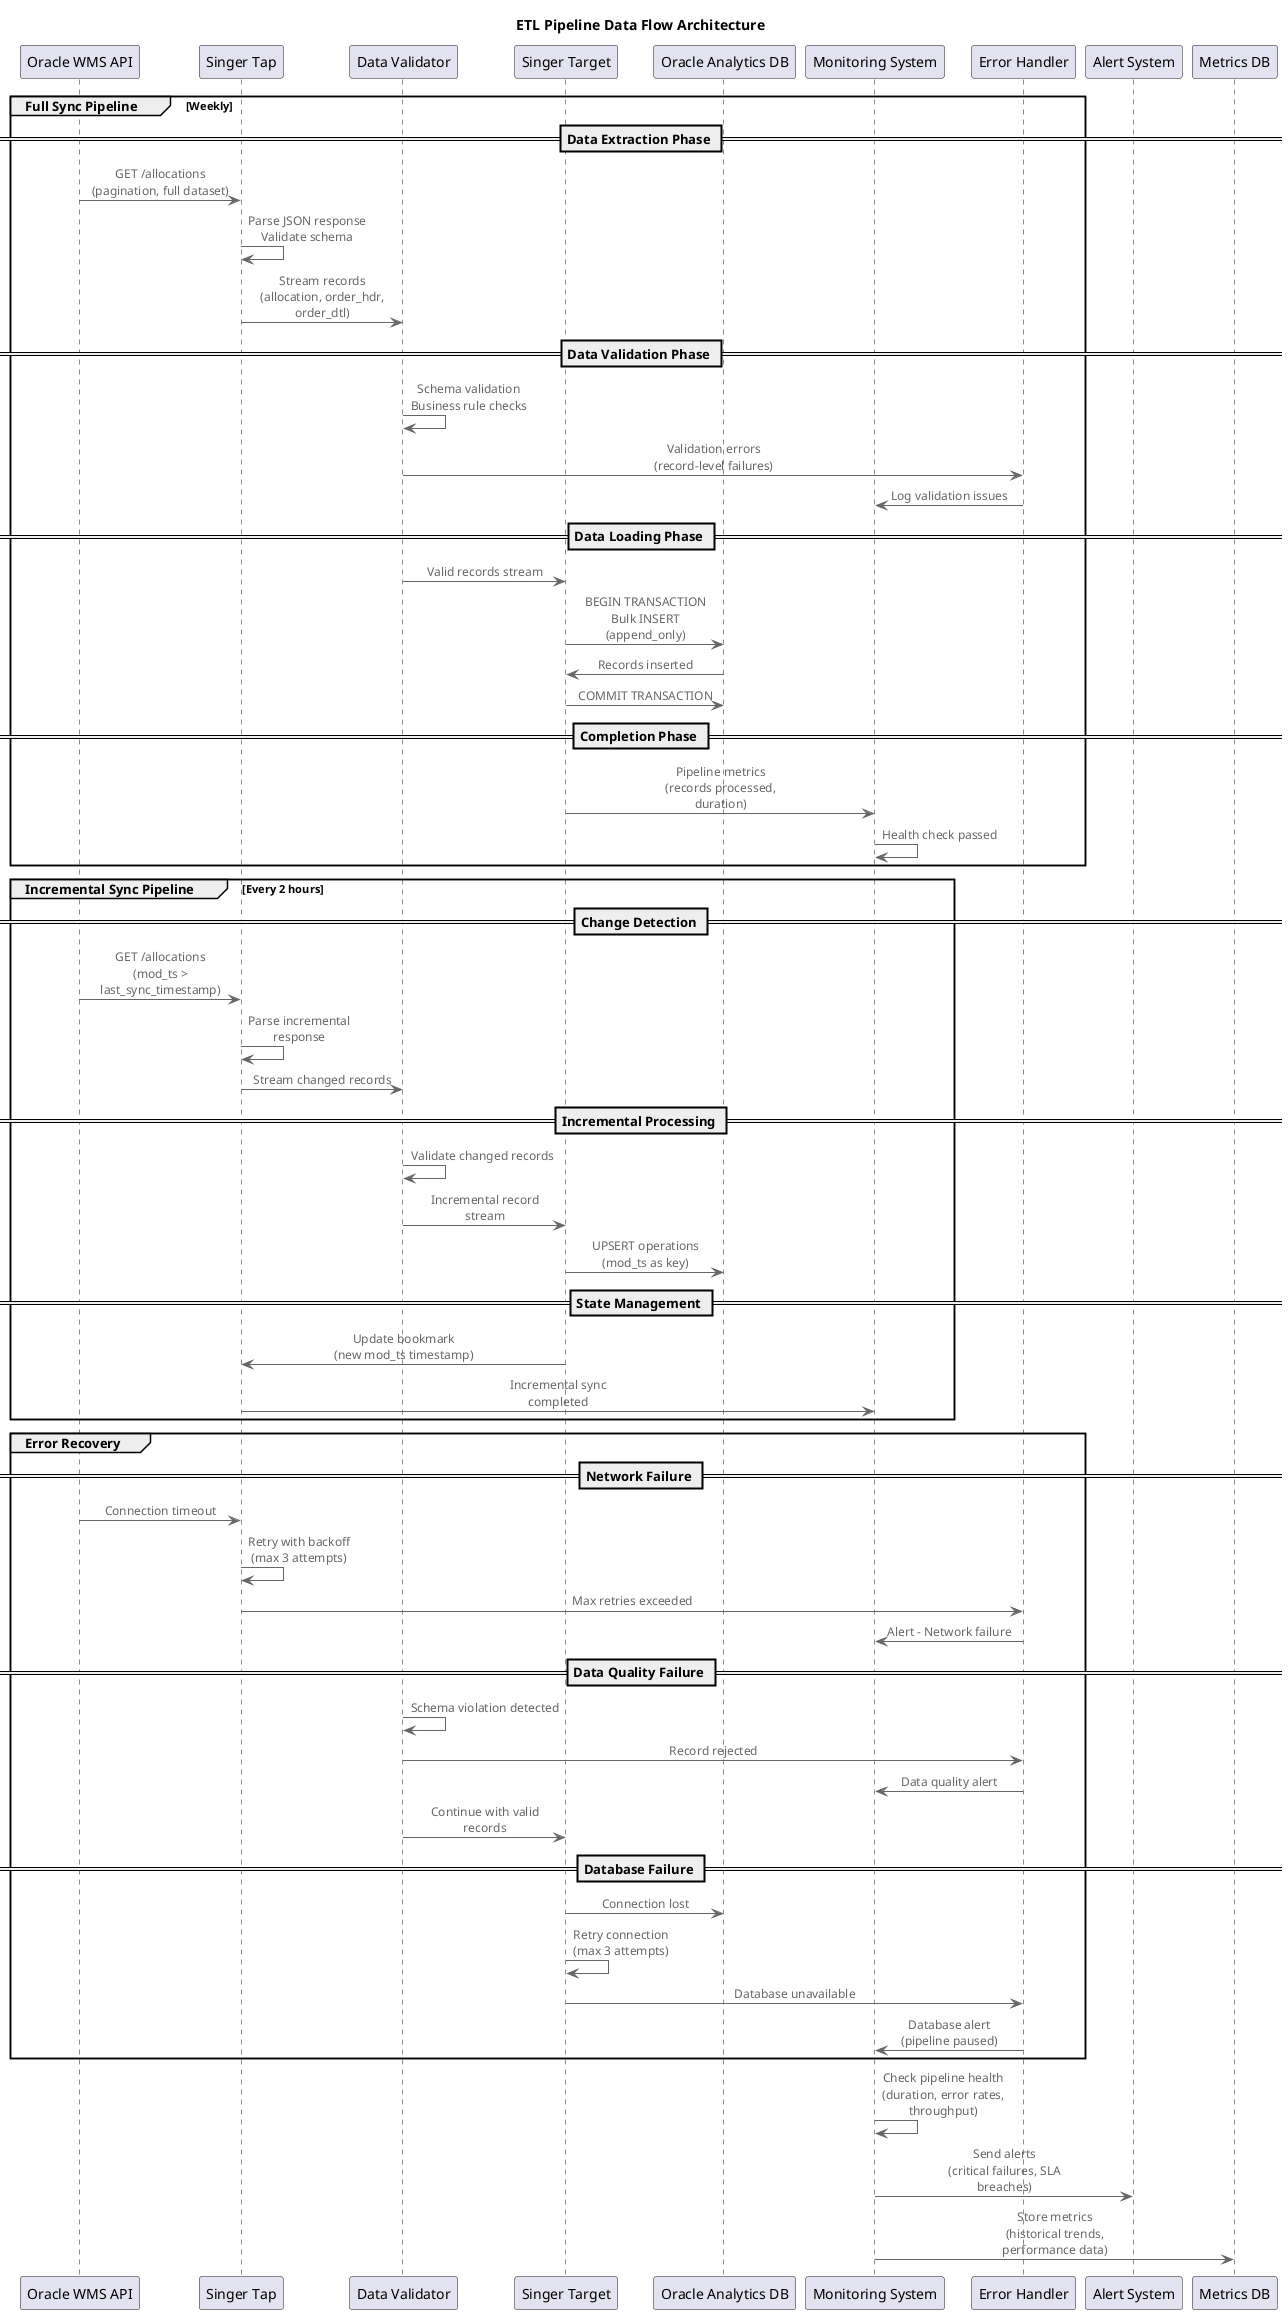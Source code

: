 @startuml Data Flow Architecture
!include <C4/C4_Dynamic>

title ETL Pipeline Data Flow Architecture

' Define participants
participant "Oracle WMS API" as wms
participant "Singer Tap" as tap
participant "Data Validator" as validator
participant "Singer Target" as target
participant "Oracle Analytics DB" as db
participant "Monitoring System" as monitor
participant "Error Handler" as error_handler

' Full Sync Pipeline Flow
group Full Sync Pipeline [Weekly]
    == Data Extraction Phase ==
    wms -> tap: GET /allocations\n(pagination, full dataset)
    tap -> tap: Parse JSON response\nValidate schema
    tap -> validator: Stream records\n(allocation, order_hdr, order_dtl)

    == Data Validation Phase ==
    validator -> validator: Schema validation\nBusiness rule checks
    validator -> error_handler: Validation errors\n(record-level failures)
    error_handler -> monitor: Log validation issues

    == Data Loading Phase ==
    validator -> target: Valid records stream
    target -> db: BEGIN TRANSACTION\nBulk INSERT (append_only)
    db -> target: Records inserted
    target -> db: COMMIT TRANSACTION

    == Completion Phase ==
    target -> monitor: Pipeline metrics\n(records processed, duration)
    monitor -> monitor: Health check passed
end

' Incremental Sync Pipeline Flow
group Incremental Sync Pipeline [Every 2 hours]
    == Change Detection ==
    wms -> tap: GET /allocations\n(mod_ts > last_sync_timestamp)
    tap -> tap: Parse incremental response
    tap -> validator: Stream changed records

    == Incremental Processing ==
    validator -> validator: Validate changed records
    validator -> target: Incremental record stream
    target -> db: UPSERT operations\n(mod_ts as key)

    == State Management ==
    target -> tap: Update bookmark\n(new mod_ts timestamp)
    tap -> monitor: Incremental sync completed
end

' Error Recovery Scenarios
group Error Recovery
    == Network Failure ==
    wms -> tap: Connection timeout
    tap -> tap: Retry with backoff\n(max 3 attempts)
    tap -> error_handler: Max retries exceeded
    error_handler -> monitor: Alert - Network failure

    == Data Quality Failure ==
    validator -> validator: Schema violation detected
    validator -> error_handler: Record rejected
    error_handler -> monitor: Data quality alert
    validator -> target: Continue with valid records

    == Database Failure ==
    target -> db: Connection lost
    target -> target: Retry connection\n(max 3 attempts)
    target -> error_handler: Database unavailable
    error_handler -> monitor: Database alert\n(pipeline paused)
end

' Monitoring and Alerting
monitor -> monitor: Check pipeline health\n(duration, error rates, throughput)
monitor -> "Alert System": Send alerts\n(critical failures, SLA breaches)
monitor -> "Metrics DB": Store metrics\n(historical trends, performance data)

@enduml